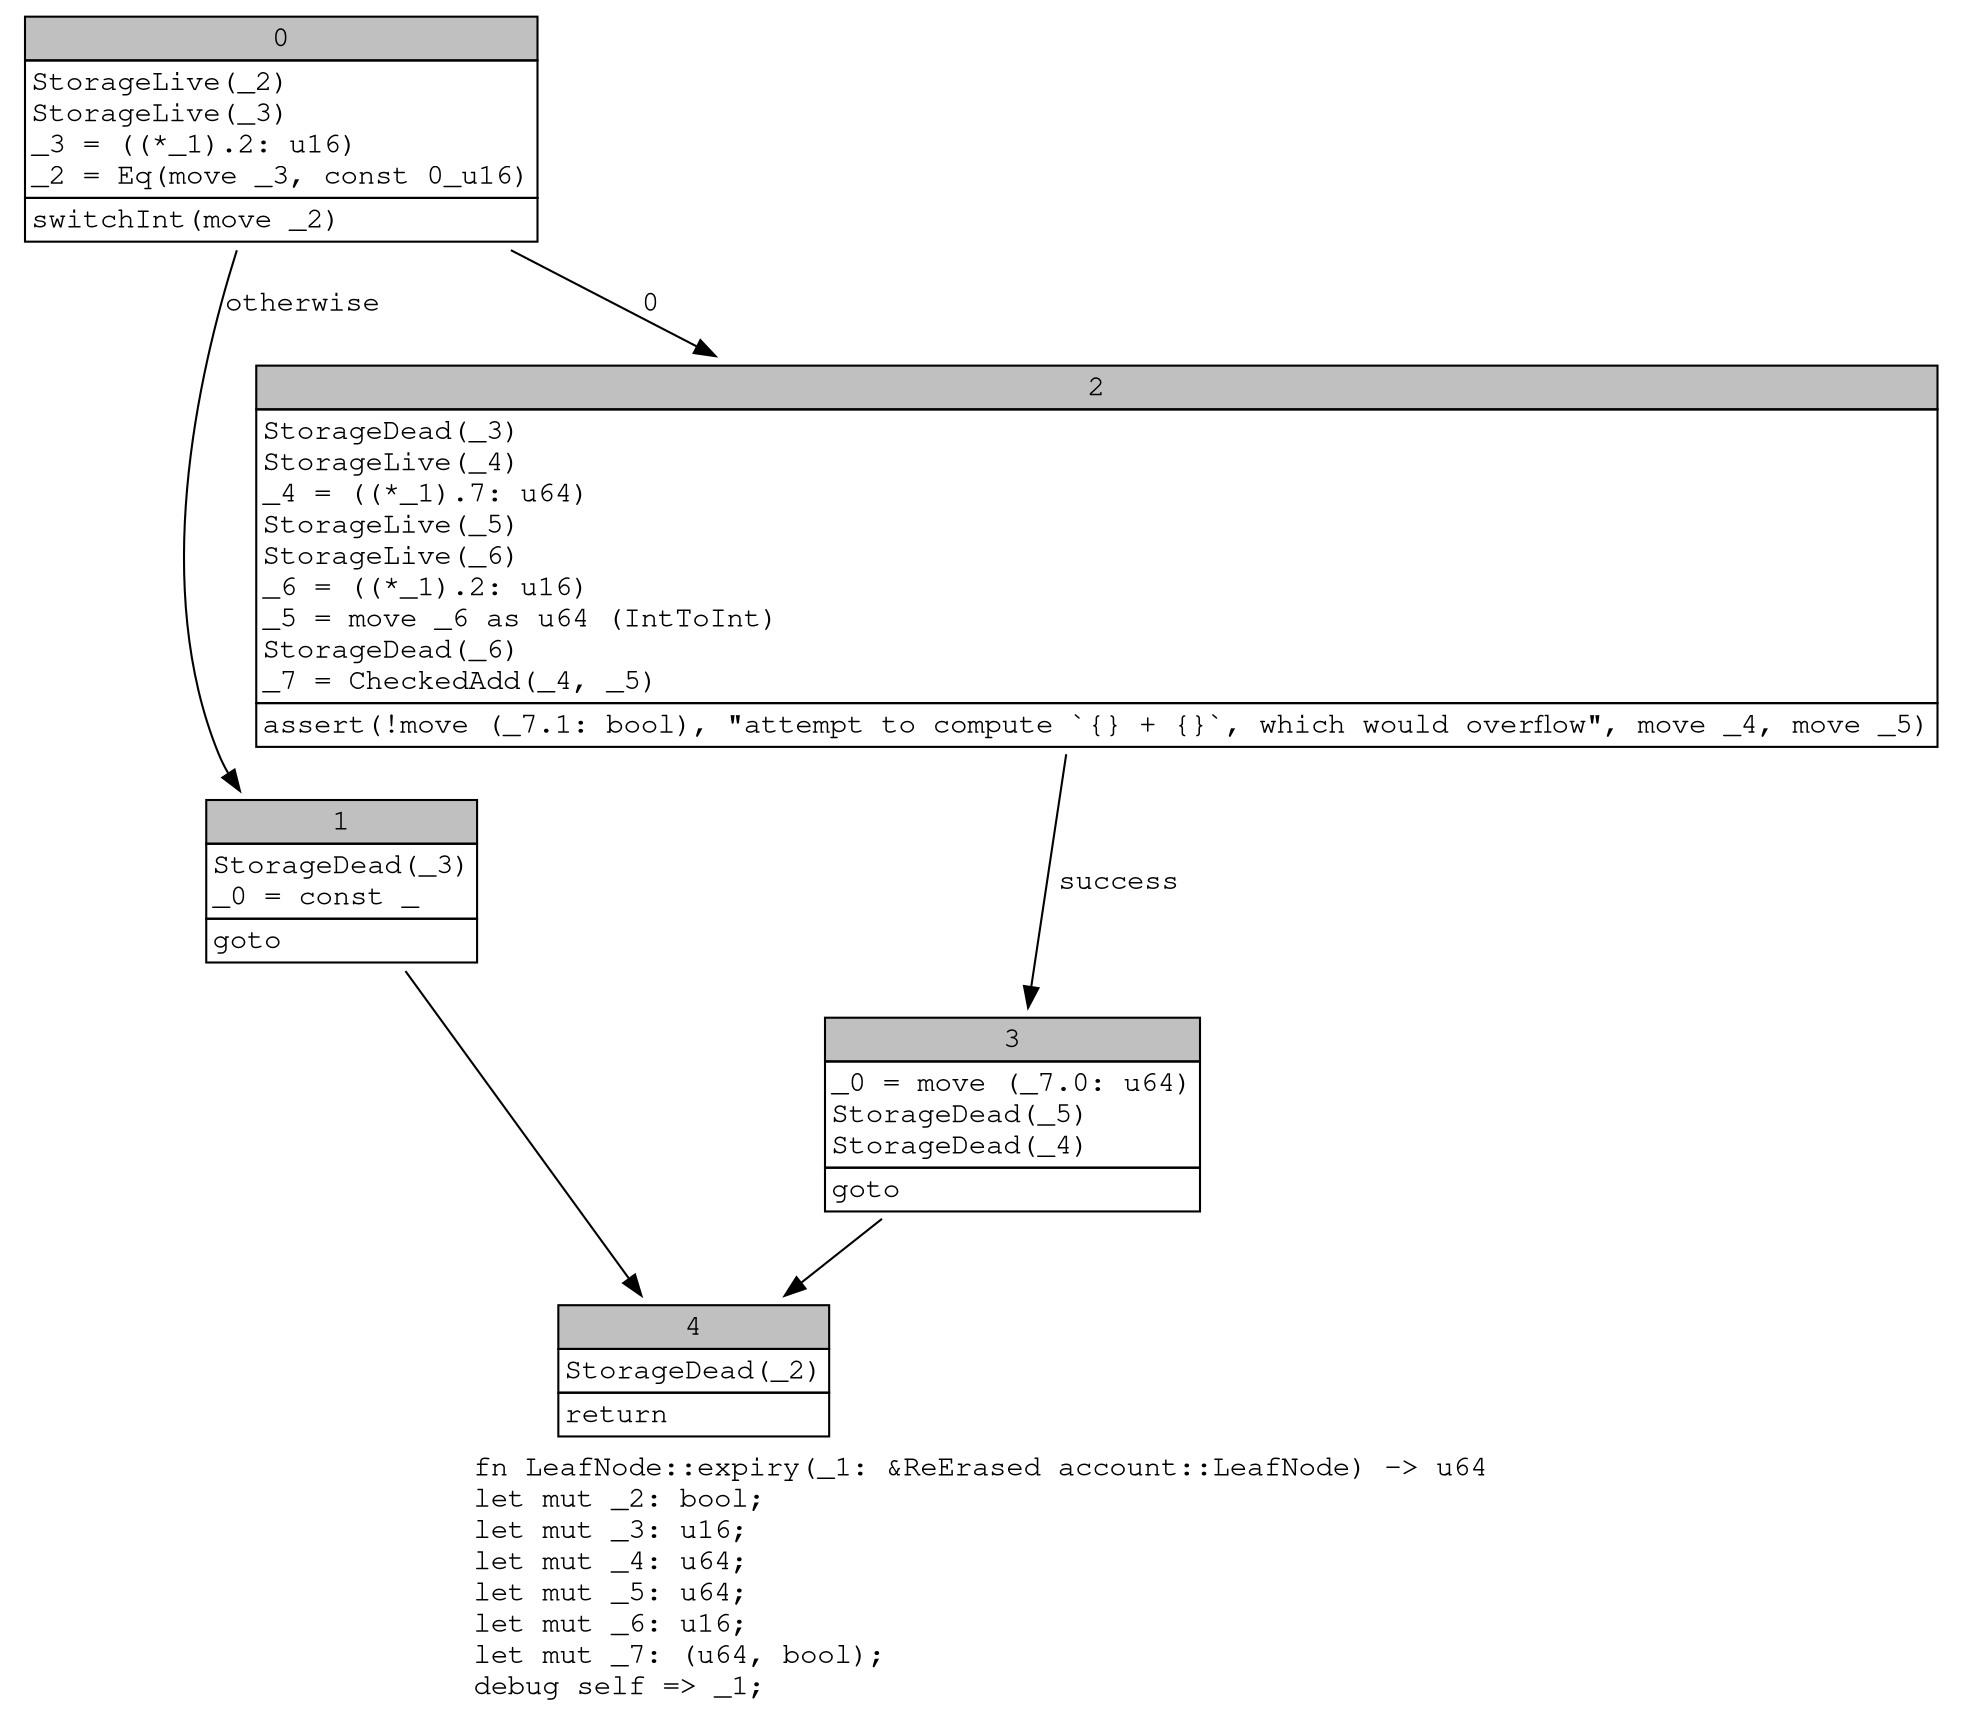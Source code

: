 digraph Mir_0_19 {
    graph [fontname="Courier, monospace"];
    node [fontname="Courier, monospace"];
    edge [fontname="Courier, monospace"];
    label=<fn LeafNode::expiry(_1: &amp;ReErased account::LeafNode) -&gt; u64<br align="left"/>let mut _2: bool;<br align="left"/>let mut _3: u16;<br align="left"/>let mut _4: u64;<br align="left"/>let mut _5: u64;<br align="left"/>let mut _6: u16;<br align="left"/>let mut _7: (u64, bool);<br align="left"/>debug self =&gt; _1;<br align="left"/>>;
    bb0__0_19 [shape="none", label=<<table border="0" cellborder="1" cellspacing="0"><tr><td bgcolor="gray" align="center" colspan="1">0</td></tr><tr><td align="left" balign="left">StorageLive(_2)<br/>StorageLive(_3)<br/>_3 = ((*_1).2: u16)<br/>_2 = Eq(move _3, const 0_u16)<br/></td></tr><tr><td align="left">switchInt(move _2)</td></tr></table>>];
    bb1__0_19 [shape="none", label=<<table border="0" cellborder="1" cellspacing="0"><tr><td bgcolor="gray" align="center" colspan="1">1</td></tr><tr><td align="left" balign="left">StorageDead(_3)<br/>_0 = const _<br/></td></tr><tr><td align="left">goto</td></tr></table>>];
    bb2__0_19 [shape="none", label=<<table border="0" cellborder="1" cellspacing="0"><tr><td bgcolor="gray" align="center" colspan="1">2</td></tr><tr><td align="left" balign="left">StorageDead(_3)<br/>StorageLive(_4)<br/>_4 = ((*_1).7: u64)<br/>StorageLive(_5)<br/>StorageLive(_6)<br/>_6 = ((*_1).2: u16)<br/>_5 = move _6 as u64 (IntToInt)<br/>StorageDead(_6)<br/>_7 = CheckedAdd(_4, _5)<br/></td></tr><tr><td align="left">assert(!move (_7.1: bool), &quot;attempt to compute `{} + {}`, which would overflow&quot;, move _4, move _5)</td></tr></table>>];
    bb3__0_19 [shape="none", label=<<table border="0" cellborder="1" cellspacing="0"><tr><td bgcolor="gray" align="center" colspan="1">3</td></tr><tr><td align="left" balign="left">_0 = move (_7.0: u64)<br/>StorageDead(_5)<br/>StorageDead(_4)<br/></td></tr><tr><td align="left">goto</td></tr></table>>];
    bb4__0_19 [shape="none", label=<<table border="0" cellborder="1" cellspacing="0"><tr><td bgcolor="gray" align="center" colspan="1">4</td></tr><tr><td align="left" balign="left">StorageDead(_2)<br/></td></tr><tr><td align="left">return</td></tr></table>>];
    bb0__0_19 -> bb2__0_19 [label="0"];
    bb0__0_19 -> bb1__0_19 [label="otherwise"];
    bb1__0_19 -> bb4__0_19 [label=""];
    bb2__0_19 -> bb3__0_19 [label="success"];
    bb3__0_19 -> bb4__0_19 [label=""];
}
